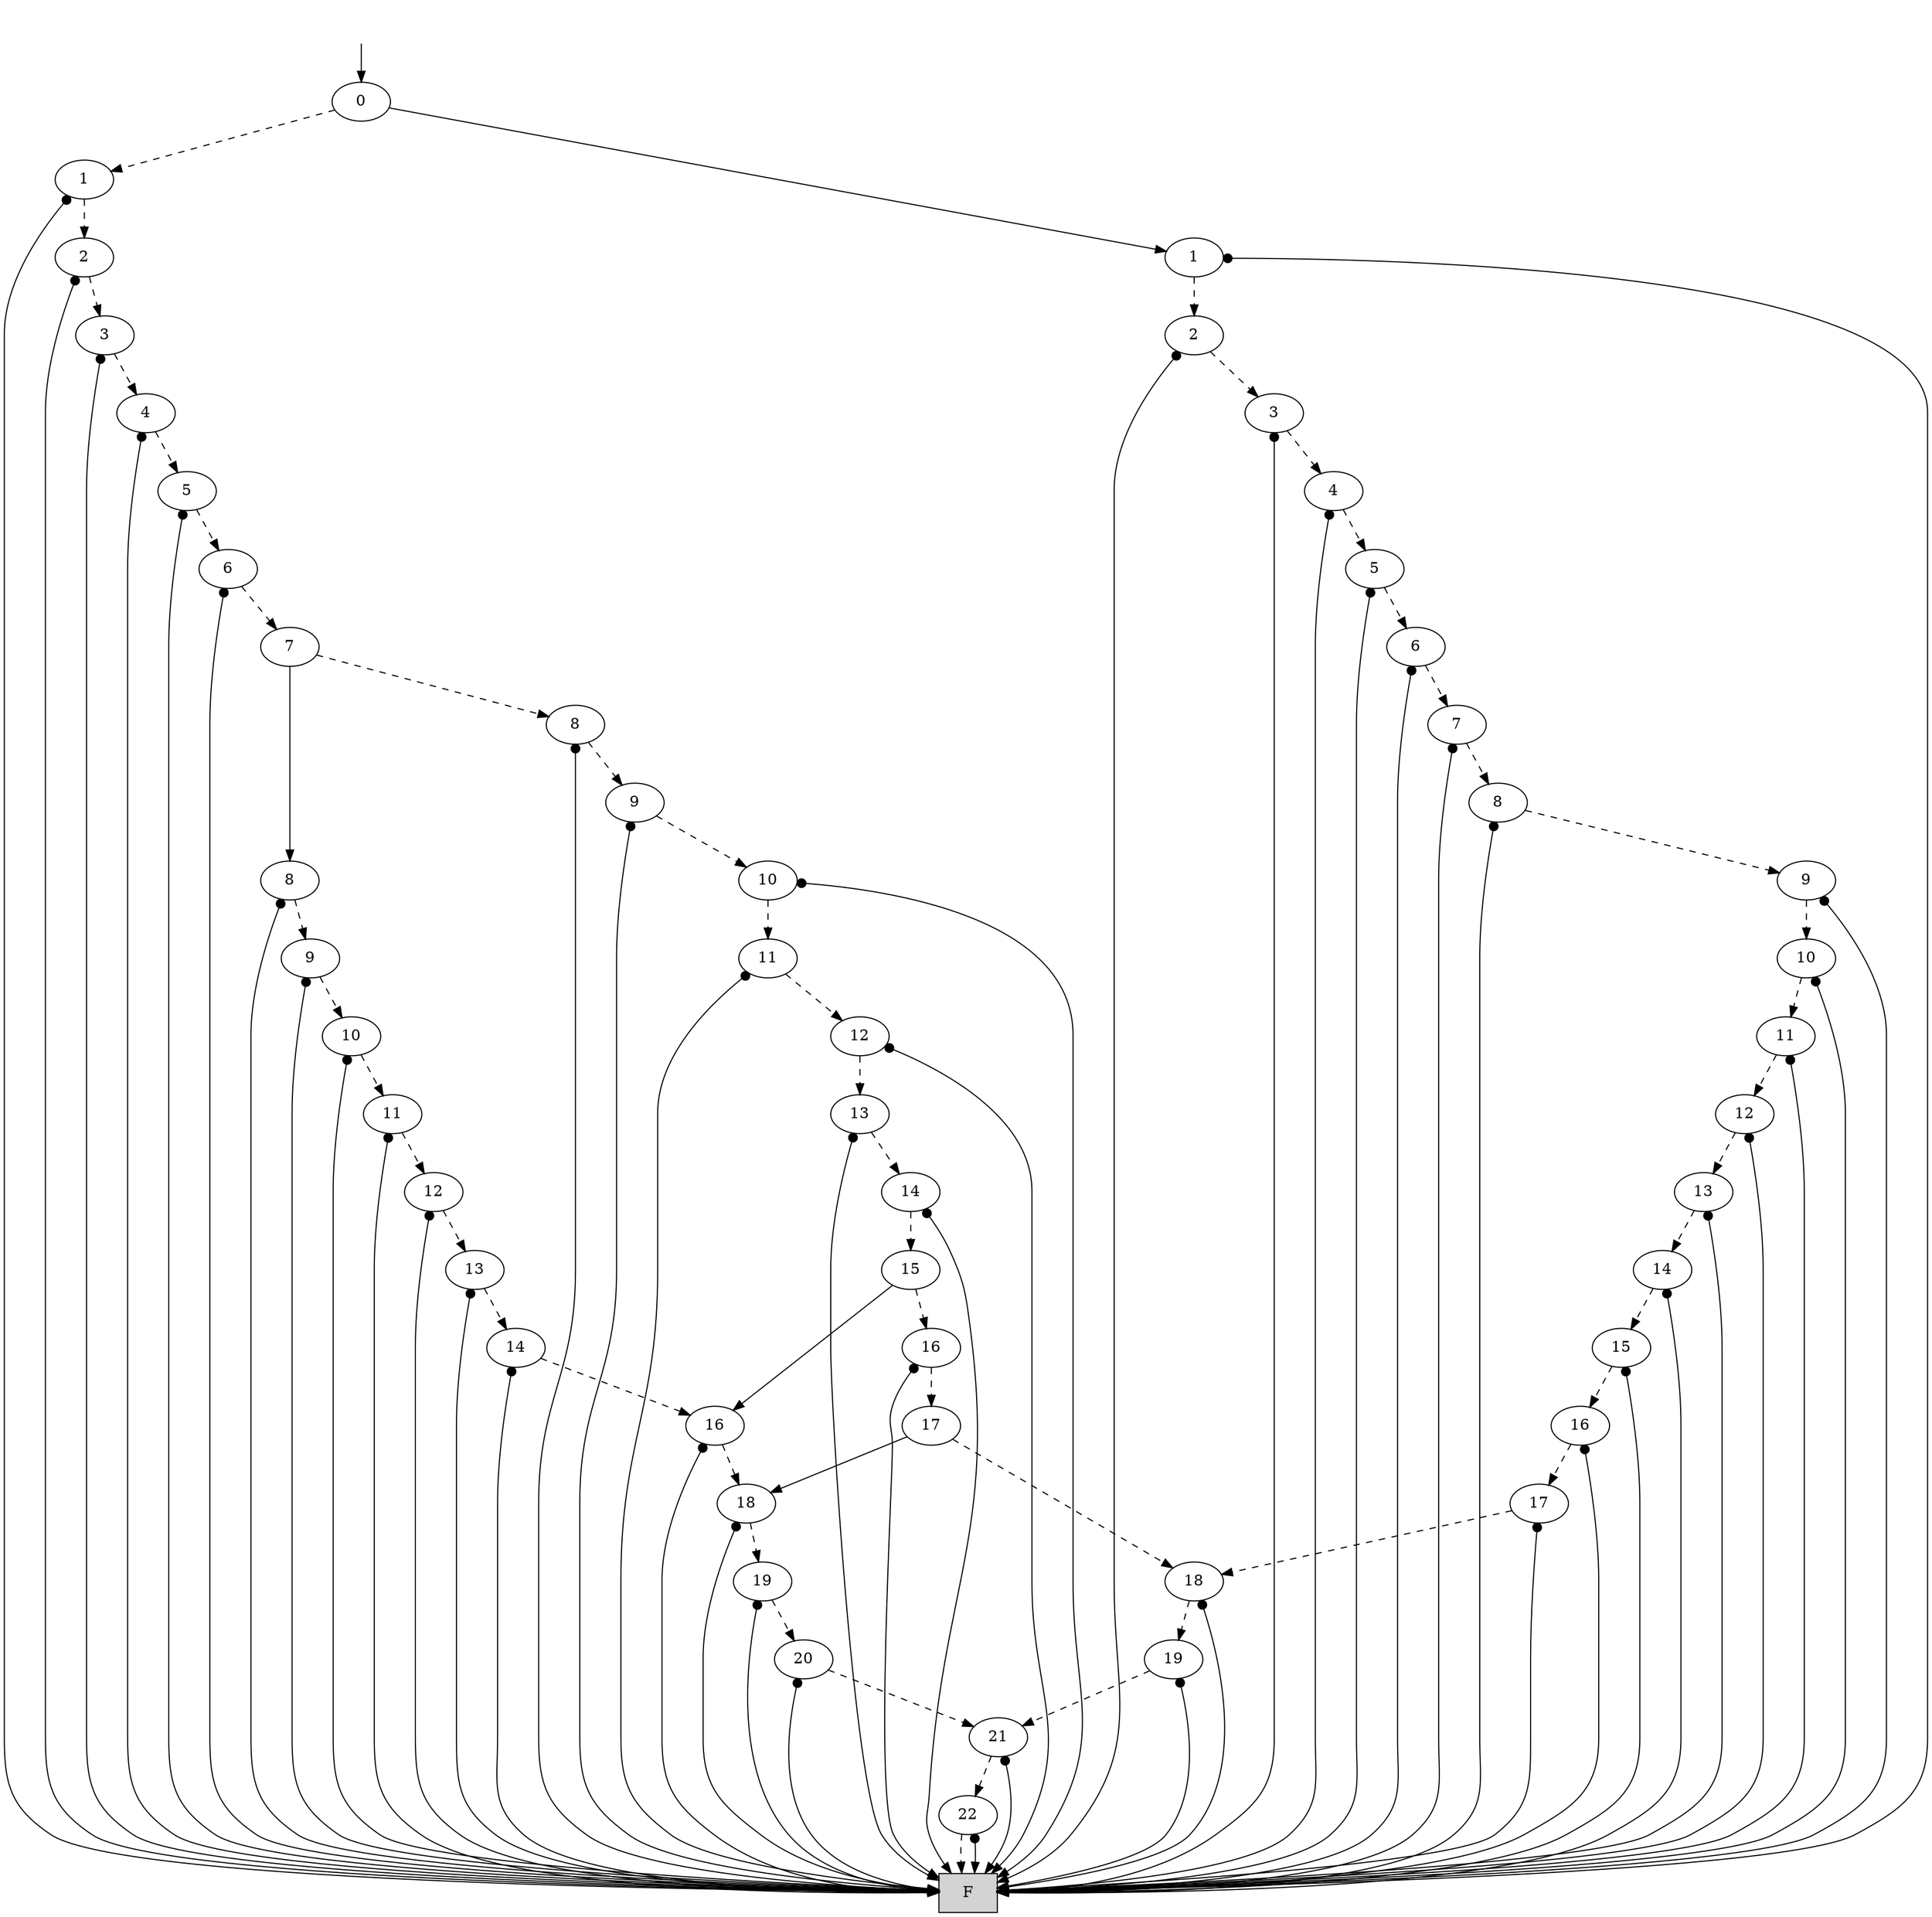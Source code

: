 digraph "DD" {
graph [dpi = 300];
center = true;
edge [dir = forward];
root [style=invis];
root -> 8388715 [style=solid dir=both arrowtail=none];
8388715 [label="0"];
8388714 [label="1"];
8388713 [label="2"];
8388712 [label="3"];
8388711 [label="4"];
8388710 [label="5"];
8388709 [label="6"];
8388708 [label="7"];
8388707 [label="8"];
8388706 [label="9"];
8388705 [label="10"];
8388704 [label="11"];
8388703 [label="12"];
8388702 [label="13"];
8388701 [label="14"];
8388700 [label="15"];
8388699 [label="16"];
8388698 [label="17"];
8388697 [label="18"];
8388696 [label="19"];
50331648 [label="21"];
8388630 [label="22"];
0 [shape=box, style=filled, label="F"];
8388630 -> 0 [style=dashed];
8388630 -> 0 [style=solid dir=both arrowtail=dot];
50331648 -> 8388630 [style=dashed];
50331648 -> 0 [style=solid dir=both arrowtail=dot];
8388696 -> 50331648 [style=dashed];
8388696 -> 0 [style=solid dir=both arrowtail=dot];
8388697 -> 8388696 [style=dashed];
8388697 -> 0 [style=solid dir=both arrowtail=dot];
58720263 [label="18"];
25165826 [label="19"];
16777217 [label="20"];
16777217 -> 50331648 [style=dashed];
16777217 -> 0 [style=solid dir=both arrowtail=dot];
25165826 -> 16777217 [style=dashed];
25165826 -> 0 [style=solid dir=both arrowtail=dot];
58720263 -> 25165826 [style=dashed];
58720263 -> 0 [style=solid dir=both arrowtail=dot];
8388698 -> 8388697 [style=dashed];
8388698 -> 58720263 [style=solid dir=both arrowtail=none];
8388699 -> 8388698 [style=dashed];
8388699 -> 0 [style=solid dir=both arrowtail=dot];
16777218 [label="16"];
16777218 -> 58720263 [style=dashed];
16777218 -> 0 [style=solid dir=both arrowtail=dot];
8388700 -> 8388699 [style=dashed];
8388700 -> 16777218 [style=solid dir=both arrowtail=none];
8388701 -> 8388700 [style=dashed];
8388701 -> 0 [style=solid dir=both arrowtail=dot];
8388702 -> 8388701 [style=dashed];
8388702 -> 0 [style=solid dir=both arrowtail=dot];
8388703 -> 8388702 [style=dashed];
8388703 -> 0 [style=solid dir=both arrowtail=dot];
8388704 -> 8388703 [style=dashed];
8388704 -> 0 [style=solid dir=both arrowtail=dot];
8388705 -> 8388704 [style=dashed];
8388705 -> 0 [style=solid dir=both arrowtail=dot];
8388706 -> 8388705 [style=dashed];
8388706 -> 0 [style=solid dir=both arrowtail=dot];
8388707 -> 8388706 [style=dashed];
8388707 -> 0 [style=solid dir=both arrowtail=dot];
58720270 [label="8"];
58720269 [label="9"];
58720268 [label="10"];
58720267 [label="11"];
58720266 [label="12"];
58720265 [label="13"];
58720264 [label="14"];
58720264 -> 16777218 [style=dashed];
58720264 -> 0 [style=solid dir=both arrowtail=dot];
58720265 -> 58720264 [style=dashed];
58720265 -> 0 [style=solid dir=both arrowtail=dot];
58720266 -> 58720265 [style=dashed];
58720266 -> 0 [style=solid dir=both arrowtail=dot];
58720267 -> 58720266 [style=dashed];
58720267 -> 0 [style=solid dir=both arrowtail=dot];
58720268 -> 58720267 [style=dashed];
58720268 -> 0 [style=solid dir=both arrowtail=dot];
58720269 -> 58720268 [style=dashed];
58720269 -> 0 [style=solid dir=both arrowtail=dot];
58720270 -> 58720269 [style=dashed];
58720270 -> 0 [style=solid dir=both arrowtail=dot];
8388708 -> 8388707 [style=dashed];
8388708 -> 58720270 [style=solid dir=both arrowtail=none];
8388709 -> 8388708 [style=dashed];
8388709 -> 0 [style=solid dir=both arrowtail=dot];
8388710 -> 8388709 [style=dashed];
8388710 -> 0 [style=solid dir=both arrowtail=dot];
8388711 -> 8388710 [style=dashed];
8388711 -> 0 [style=solid dir=both arrowtail=dot];
8388712 -> 8388711 [style=dashed];
8388712 -> 0 [style=solid dir=both arrowtail=dot];
8388713 -> 8388712 [style=dashed];
8388713 -> 0 [style=solid dir=both arrowtail=dot];
8388714 -> 8388713 [style=dashed];
8388714 -> 0 [style=solid dir=both arrowtail=dot];
50331665 [label="1"];
50331664 [label="2"];
50331663 [label="3"];
50331662 [label="4"];
50331661 [label="5"];
50331660 [label="6"];
50331659 [label="7"];
50331658 [label="8"];
50331657 [label="9"];
50331656 [label="10"];
50331655 [label="11"];
50331654 [label="12"];
50331653 [label="13"];
50331652 [label="14"];
50331651 [label="15"];
50331650 [label="16"];
50331649 [label="17"];
50331649 -> 8388697 [style=dashed];
50331649 -> 0 [style=solid dir=both arrowtail=dot];
50331650 -> 50331649 [style=dashed];
50331650 -> 0 [style=solid dir=both arrowtail=dot];
50331651 -> 50331650 [style=dashed];
50331651 -> 0 [style=solid dir=both arrowtail=dot];
50331652 -> 50331651 [style=dashed];
50331652 -> 0 [style=solid dir=both arrowtail=dot];
50331653 -> 50331652 [style=dashed];
50331653 -> 0 [style=solid dir=both arrowtail=dot];
50331654 -> 50331653 [style=dashed];
50331654 -> 0 [style=solid dir=both arrowtail=dot];
50331655 -> 50331654 [style=dashed];
50331655 -> 0 [style=solid dir=both arrowtail=dot];
50331656 -> 50331655 [style=dashed];
50331656 -> 0 [style=solid dir=both arrowtail=dot];
50331657 -> 50331656 [style=dashed];
50331657 -> 0 [style=solid dir=both arrowtail=dot];
50331658 -> 50331657 [style=dashed];
50331658 -> 0 [style=solid dir=both arrowtail=dot];
50331659 -> 50331658 [style=dashed];
50331659 -> 0 [style=solid dir=both arrowtail=dot];
50331660 -> 50331659 [style=dashed];
50331660 -> 0 [style=solid dir=both arrowtail=dot];
50331661 -> 50331660 [style=dashed];
50331661 -> 0 [style=solid dir=both arrowtail=dot];
50331662 -> 50331661 [style=dashed];
50331662 -> 0 [style=solid dir=both arrowtail=dot];
50331663 -> 50331662 [style=dashed];
50331663 -> 0 [style=solid dir=both arrowtail=dot];
50331664 -> 50331663 [style=dashed];
50331664 -> 0 [style=solid dir=both arrowtail=dot];
50331665 -> 50331664 [style=dashed];
50331665 -> 0 [style=solid dir=both arrowtail=dot];
8388715 -> 8388714 [style=dashed];
8388715 -> 50331665 [style=solid dir=both arrowtail=none];
}
// Mapping from BDD nodes to DFT BEs as follows: 
// 0 -> Seabed_soil_are_eroded_easily
// 1 -> Seabed_movement
// 2 -> Auxiliaries_aging
// 3 -> Not_adding_corrosion_inhibitor
// 4 -> Not_removing_the_corrosion_gas_and_impurities
// 5 -> Design_defect_of_material
// 6 -> Construction_defect_of_material
// 7 -> Design_burial_depth_is_not_enough
// 8 -> Construction_defect_of_weld-seam
// 9 -> Anticorrosive_coating_failure
// 10 -> Cathodic_protection_failure
// 11 -> Fishing_gear_interaction
// 12 -> Design_defect_of_weld-seam
// 13 -> Not_pigging_regularly
// 14 -> Anchoring_work
// 15 -> Failure_of_treatment_timely
// 16 -> Dropped_objects_hit
// 17 -> Operation_of_burial_depth_is_not_enough
// 18 -> Typhoon
// 19 -> Offshore_construction
// 20 -> Strong_current_and_wave
// 21 -> Design_defect_of_auxiliaries
// 22 -> Subsea_earthquake
